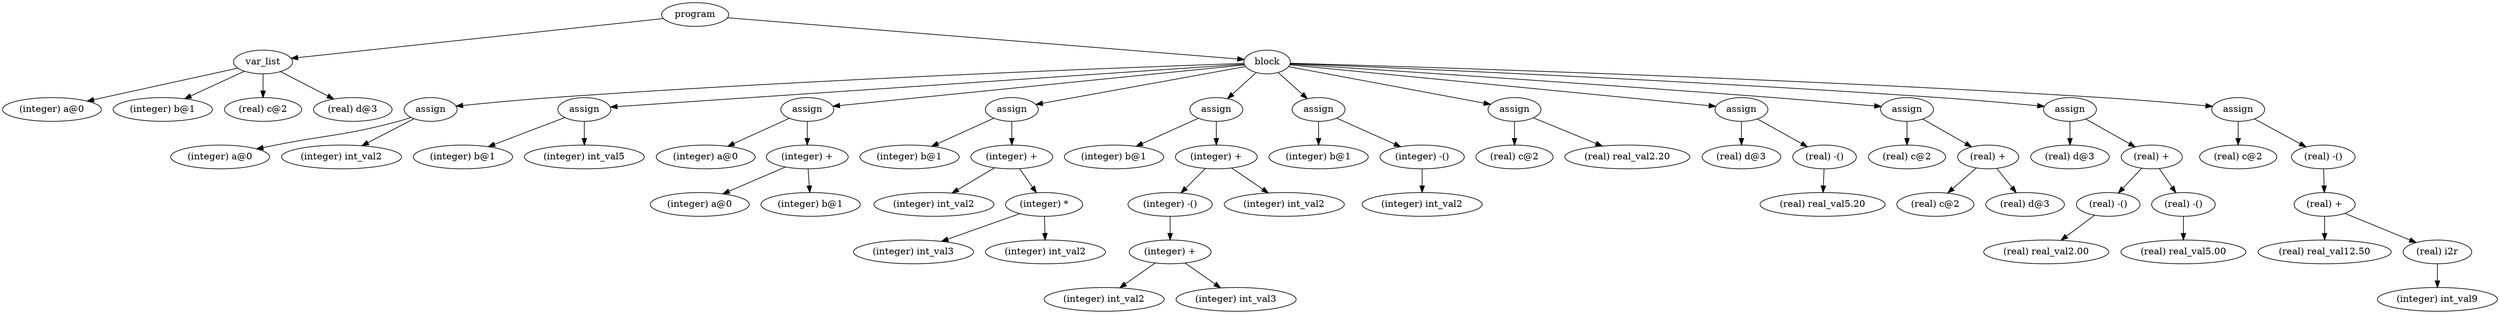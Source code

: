 digraph {
graph [ordering="out"];
node0[label="program"];
node1[label="var_list"];
node2[label="(integer) a@0"];
node1 -> node2;
node3[label="(integer) b@1"];
node1 -> node3;
node4[label="(real) c@2"];
node1 -> node4;
node5[label="(real) d@3"];
node1 -> node5;
node0 -> node1;
node6[label="block"];
node7[label="assign"];
node8[label="(integer) a@0"];
node7 -> node8;
node9[label="(integer) int_val2"];
node7 -> node9;
node6 -> node7;
node10[label="assign"];
node11[label="(integer) b@1"];
node10 -> node11;
node12[label="(integer) int_val5"];
node10 -> node12;
node6 -> node10;
node13[label="assign"];
node14[label="(integer) a@0"];
node13 -> node14;
node15[label="(integer) +"];
node16[label="(integer) a@0"];
node15 -> node16;
node17[label="(integer) b@1"];
node15 -> node17;
node13 -> node15;
node6 -> node13;
node18[label="assign"];
node19[label="(integer) b@1"];
node18 -> node19;
node20[label="(integer) +"];
node21[label="(integer) int_val2"];
node20 -> node21;
node22[label="(integer) *"];
node23[label="(integer) int_val3"];
node22 -> node23;
node24[label="(integer) int_val2"];
node22 -> node24;
node20 -> node22;
node18 -> node20;
node6 -> node18;
node25[label="assign"];
node26[label="(integer) b@1"];
node25 -> node26;
node27[label="(integer) +"];
node28[label="(integer) -()"];
node29[label="(integer) +"];
node30[label="(integer) int_val2"];
node29 -> node30;
node31[label="(integer) int_val3"];
node29 -> node31;
node28 -> node29;
node27 -> node28;
node32[label="(integer) int_val2"];
node27 -> node32;
node25 -> node27;
node6 -> node25;
node33[label="assign"];
node34[label="(integer) b@1"];
node33 -> node34;
node35[label="(integer) -()"];
node36[label="(integer) int_val2"];
node35 -> node36;
node33 -> node35;
node6 -> node33;
node37[label="assign"];
node38[label="(real) c@2"];
node37 -> node38;
node39[label="(real) real_val2.20"];
node37 -> node39;
node6 -> node37;
node40[label="assign"];
node41[label="(real) d@3"];
node40 -> node41;
node42[label="(real) -()"];
node43[label="(real) real_val5.20"];
node42 -> node43;
node40 -> node42;
node6 -> node40;
node44[label="assign"];
node45[label="(real) c@2"];
node44 -> node45;
node46[label="(real) +"];
node47[label="(real) c@2"];
node46 -> node47;
node48[label="(real) d@3"];
node46 -> node48;
node44 -> node46;
node6 -> node44;
node49[label="assign"];
node50[label="(real) d@3"];
node49 -> node50;
node51[label="(real) +"];
node52[label="(real) -()"];
node53[label="(real) real_val2.00"];
node52 -> node53;
node51 -> node52;
node54[label="(real) -()"];
node55[label="(real) real_val5.00"];
node54 -> node55;
node51 -> node54;
node49 -> node51;
node6 -> node49;
node56[label="assign"];
node57[label="(real) c@2"];
node56 -> node57;
node58[label="(real) -()"];
node59[label="(real) +"];
node60[label="(real) real_val12.50"];
node59 -> node60;
node61[label="(real) i2r"];
node62[label="(integer) int_val9"];
node61 -> node62;
node59 -> node61;
node58 -> node59;
node56 -> node58;
node6 -> node56;
node0 -> node6;
}
